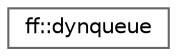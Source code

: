 digraph "类继承关系图"
{
 // LATEX_PDF_SIZE
  bgcolor="transparent";
  edge [fontname=Helvetica,fontsize=10,labelfontname=Helvetica,labelfontsize=10];
  node [fontname=Helvetica,fontsize=10,shape=box,height=0.2,width=0.4];
  rankdir="LR";
  Node0 [id="Node000000",label="ff::dynqueue",height=0.2,width=0.4,color="grey40", fillcolor="white", style="filled",URL="$classff_1_1dynqueue.html",tooltip=" "];
}
